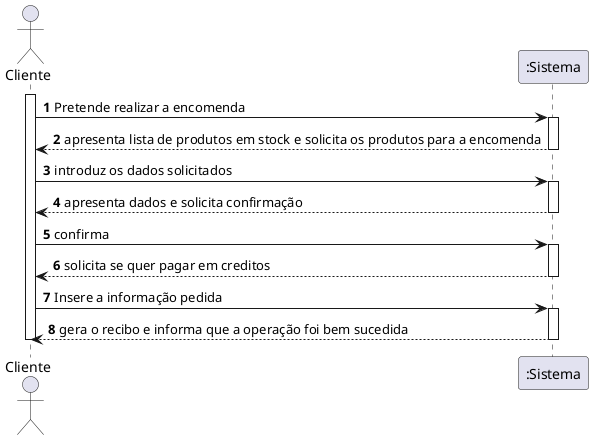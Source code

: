 @startuml
autonumber
actor "Cliente" as UNR

activate UNR
UNR -> ":Sistema" : Pretende realizar a encomenda
activate ":Sistema"
":Sistema" --> UNR : apresenta lista de produtos em stock e solicita os produtos para a encomenda
deactivate ":Sistema"


UNR -> ":Sistema" : introduz os dados solicitados
activate ":Sistema"
":Sistema" --> UNR : apresenta dados e solicita confirmação
deactivate ":Sistema"

UNR -> ":Sistema" : confirma
activate ":Sistema"

":Sistema" --> UNR : solicita se quer pagar em creditos
deactivate ":Sistema"

UNR -> ":Sistema" : Insere a informação pedida
activate ":Sistema"

":Sistema" --> UNR : gera o recibo e informa que a operação foi bem sucedida
deactivate ":Sistema"

deactivate UNR
@enduml